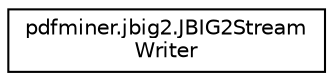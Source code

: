 digraph "Graphical Class Hierarchy"
{
 // LATEX_PDF_SIZE
  edge [fontname="Helvetica",fontsize="10",labelfontname="Helvetica",labelfontsize="10"];
  node [fontname="Helvetica",fontsize="10",shape=record];
  rankdir="LR";
  Node0 [label="pdfminer.jbig2.JBIG2Stream\lWriter",height=0.2,width=0.4,color="black", fillcolor="white", style="filled",URL="$classpdfminer_1_1jbig2_1_1JBIG2StreamWriter.html",tooltip=" "];
}

